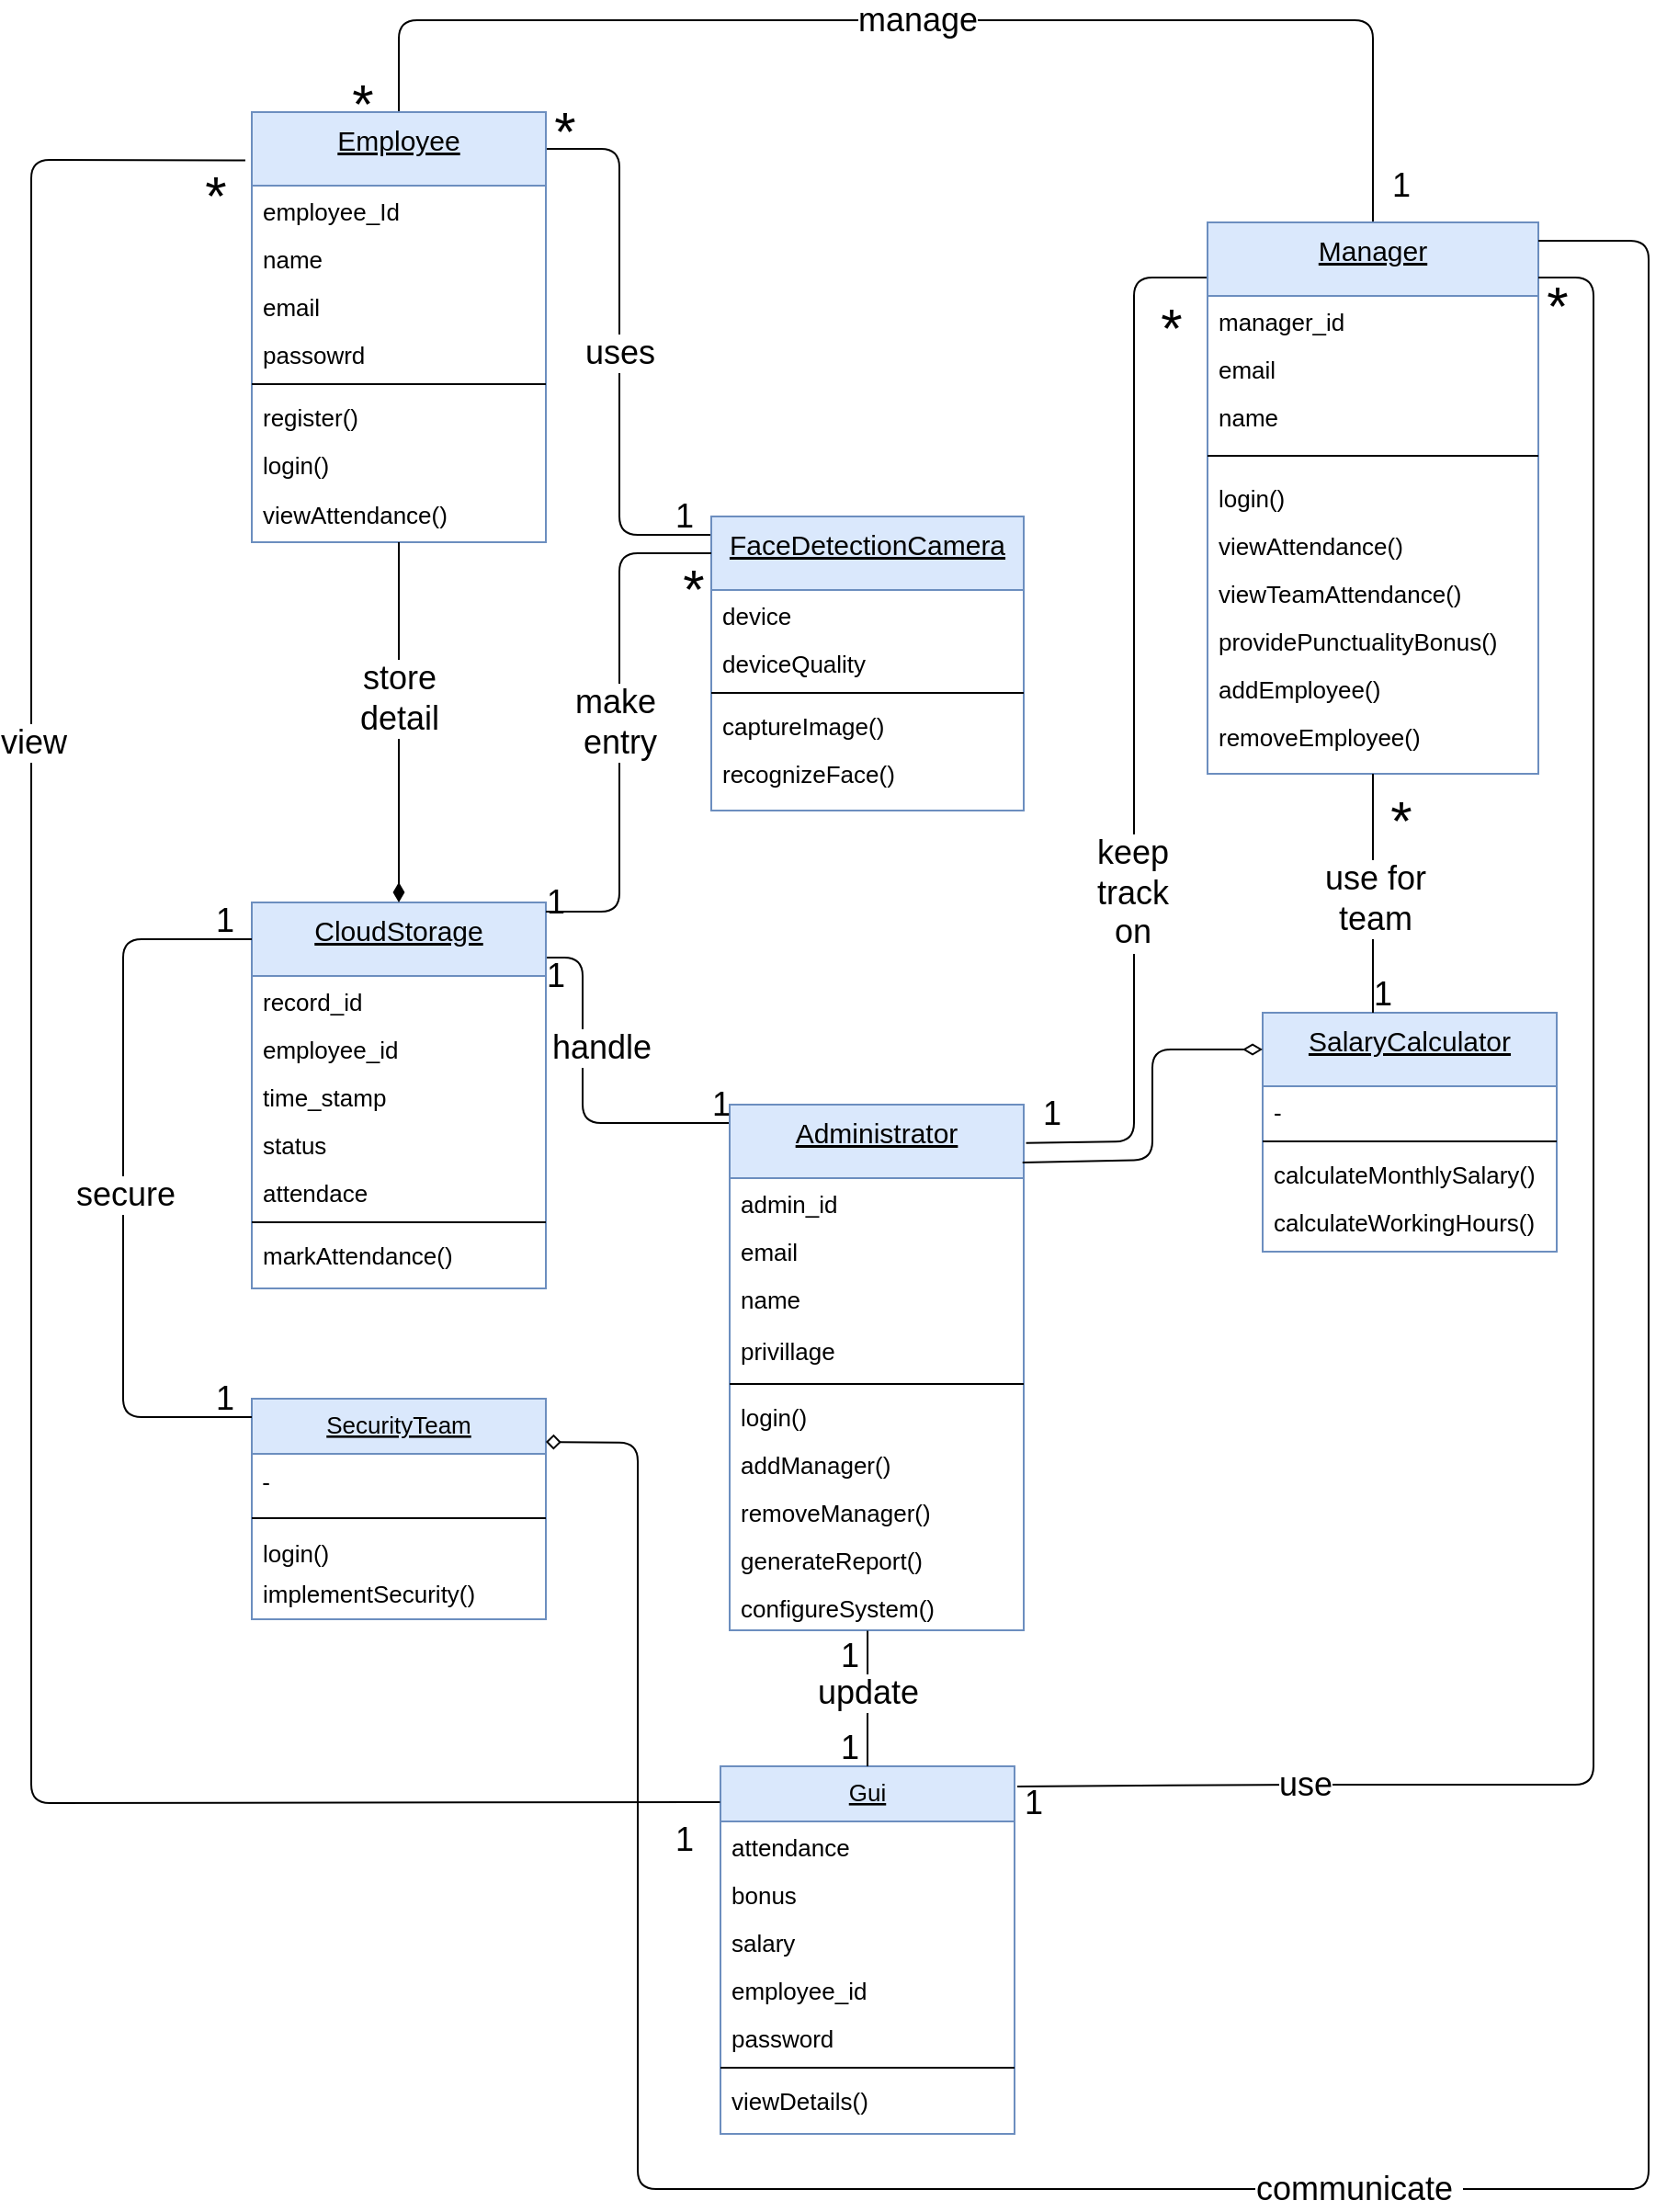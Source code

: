 <mxfile version="20.8.20" type="google"><diagram id="C5RBs43oDa-KdzZeNtuy" name="Page-1"><mxGraphModel grid="1" page="1" gridSize="10" guides="1" tooltips="1" connect="1" arrows="1" fold="1" pageScale="1" pageWidth="827" pageHeight="1169" background="#ffffff" math="0" shadow="0"><root><mxCell id="WIyWlLk6GJQsqaUBKTNV-0"/><mxCell id="WIyWlLk6GJQsqaUBKTNV-1" parent="WIyWlLk6GJQsqaUBKTNV-0"/><mxCell id="lnL8CV8S1yHn7zxwkdvG-71" value="" style="endArrow=none;startArrow=none;endFill=0;startFill=0;endSize=8;html=1;verticalAlign=middle;labelBackgroundColor=none;strokeWidth=1;rounded=1;fontSize=4;fontFamily=Comic Sans MS;" edge="1" parent="WIyWlLk6GJQsqaUBKTNV-1"><mxGeometry width="160" relative="1" as="geometry"><mxPoint x="200" y="40" as="sourcePoint"/><mxPoint x="290" y="250" as="targetPoint"/><Array as="points"><mxPoint x="240" y="40"/><mxPoint x="240" y="250"/></Array></mxGeometry></mxCell><mxCell id="lnL8CV8S1yHn7zxwkdvG-184" value="uses" style="edgeLabel;html=1;align=center;verticalAlign=middle;resizable=0;points=[];fontSize=18;fontFamily=Helvetica;" connectable="0" vertex="1" parent="lnL8CV8S1yHn7zxwkdvG-71"><mxGeometry x="0.003" relative="1" as="geometry"><mxPoint as="offset"/></mxGeometry></mxCell><mxCell id="lnL8CV8S1yHn7zxwkdvG-72" value="&lt;font style=&quot;font-size: 30px;&quot;&gt;*&lt;/font&gt;" style="text;html=1;align=center;verticalAlign=middle;resizable=0;points=[];autosize=1;strokeColor=none;fillColor=none;fontSize=4;" vertex="1" parent="WIyWlLk6GJQsqaUBKTNV-1"><mxGeometry x="190" y="5" width="40" height="50" as="geometry"/></mxCell><mxCell id="lnL8CV8S1yHn7zxwkdvG-77" value="" style="endArrow=none;startArrow=none;endFill=0;startFill=0;endSize=8;html=1;verticalAlign=middle;labelBackgroundColor=none;strokeWidth=1;rounded=1;fontSize=4;fontFamily=Comic Sans MS;exitX=0.5;exitY=0;exitDx=0;exitDy=0;" edge="1" parent="WIyWlLk6GJQsqaUBKTNV-1" source="lnL8CV8S1yHn7zxwkdvG-27"><mxGeometry width="160" relative="1" as="geometry"><mxPoint x="210" y="50" as="sourcePoint"/><mxPoint x="650" y="80" as="targetPoint"/><Array as="points"><mxPoint x="120" y="-30"/><mxPoint x="250" y="-30"/><mxPoint x="390" y="-30"/><mxPoint x="650" y="-30"/></Array></mxGeometry></mxCell><mxCell id="lnL8CV8S1yHn7zxwkdvG-185" value="manage" style="edgeLabel;html=1;align=center;verticalAlign=middle;resizable=0;points=[];fontSize=18;fontFamily=Helvetica;" connectable="0" vertex="1" parent="lnL8CV8S1yHn7zxwkdvG-77"><mxGeometry x="-0.037" relative="1" as="geometry"><mxPoint as="offset"/></mxGeometry></mxCell><mxCell id="lnL8CV8S1yHn7zxwkdvG-78" value="&lt;font style=&quot;font-size: 30px;&quot;&gt;*&lt;/font&gt;" style="text;html=1;align=center;verticalAlign=middle;resizable=0;points=[];autosize=1;strokeColor=none;fillColor=none;fontSize=4;" vertex="1" parent="WIyWlLk6GJQsqaUBKTNV-1"><mxGeometry x="80" y="-10" width="40" height="50" as="geometry"/></mxCell><mxCell id="lnL8CV8S1yHn7zxwkdvG-149" value="&lt;font style=&quot;font-size: 30px;&quot;&gt;*&lt;/font&gt;" style="text;html=1;align=center;verticalAlign=middle;resizable=0;points=[];autosize=1;strokeColor=none;fillColor=none;fontSize=4;" vertex="1" parent="WIyWlLk6GJQsqaUBKTNV-1"><mxGeometry y="40" width="40" height="50" as="geometry"/></mxCell><mxCell id="lnL8CV8S1yHn7zxwkdvG-164" value="" style="endArrow=none;startArrow=none;endFill=0;startFill=0;endSize=8;html=1;verticalAlign=middle;labelBackgroundColor=none;strokeWidth=1;rounded=1;fontSize=4;fontFamily=Comic Sans MS;exitX=1.008;exitY=0.073;exitDx=0;exitDy=0;exitPerimeter=0;" edge="1" parent="WIyWlLk6GJQsqaUBKTNV-1" source="zkfFHV4jXpPFQw0GAbJ--6"><mxGeometry width="160" relative="1" as="geometry"><mxPoint x="210" y="50" as="sourcePoint"/><mxPoint x="560" y="110" as="targetPoint"/><Array as="points"><mxPoint x="520" y="580"/><mxPoint x="520" y="340"/><mxPoint x="520" y="110"/></Array></mxGeometry></mxCell><mxCell id="lnL8CV8S1yHn7zxwkdvG-180" value="keep&lt;br&gt;track&lt;br&gt;on" style="edgeLabel;html=1;align=center;verticalAlign=middle;resizable=0;points=[];fontSize=18;fontFamily=Helvetica;" connectable="0" vertex="1" parent="lnL8CV8S1yHn7zxwkdvG-164"><mxGeometry x="-0.317" y="1" relative="1" as="geometry"><mxPoint as="offset"/></mxGeometry></mxCell><mxCell id="lnL8CV8S1yHn7zxwkdvG-60" value="" style="group" connectable="0" vertex="1" parent="WIyWlLk6GJQsqaUBKTNV-1"><mxGeometry x="40" y="20" width="730" height="1100" as="geometry"/></mxCell><mxCell id="lnL8CV8S1yHn7zxwkdvG-158" value="" style="endArrow=none;startArrow=none;endFill=0;startFill=0;endSize=8;html=1;verticalAlign=middle;labelBackgroundColor=none;strokeWidth=1;rounded=1;fontSize=4;fontFamily=Comic Sans MS;" edge="1" parent="lnL8CV8S1yHn7zxwkdvG-60"><mxGeometry width="160" relative="1" as="geometry"><mxPoint x="160" y="460" as="sourcePoint"/><mxPoint x="260" y="550" as="targetPoint"/><Array as="points"><mxPoint x="180" y="460"/><mxPoint x="180" y="550"/></Array></mxGeometry></mxCell><mxCell id="lnL8CV8S1yHn7zxwkdvG-181" value="handle" style="edgeLabel;html=1;align=center;verticalAlign=middle;resizable=0;points=[];fontSize=18;fontFamily=Helvetica;" connectable="0" vertex="1" parent="lnL8CV8S1yHn7zxwkdvG-158"><mxGeometry x="-0.251" relative="1" as="geometry"><mxPoint x="10" y="-2" as="offset"/></mxGeometry></mxCell><mxCell id="zkfFHV4jXpPFQw0GAbJ--6" value="Administrator" style="swimlane;fontStyle=4;align=center;verticalAlign=top;childLayout=stackLayout;horizontal=1;startSize=40;horizontalStack=0;resizeParent=1;resizeLast=0;collapsible=1;marginBottom=0;rounded=0;shadow=0;strokeWidth=1;fillColor=#dae8fc;strokeColor=#6c8ebf;fontSize=15;" vertex="1" parent="lnL8CV8S1yHn7zxwkdvG-60"><mxGeometry x="260" y="540" width="160" height="286" as="geometry"><mxRectangle x="130" y="380" width="160" height="26" as="alternateBounds"/></mxGeometry></mxCell><mxCell id="zkfFHV4jXpPFQw0GAbJ--7" value="admin_id" style="text;align=left;verticalAlign=top;spacingLeft=4;spacingRight=4;overflow=hidden;rotatable=0;points=[[0,0.5],[1,0.5]];portConstraint=eastwest;fontSize=13;" vertex="1" parent="zkfFHV4jXpPFQw0GAbJ--6"><mxGeometry y="40" width="160" height="26" as="geometry"/></mxCell><mxCell id="lnL8CV8S1yHn7zxwkdvG-39" value="email" style="text;align=left;verticalAlign=top;spacingLeft=4;spacingRight=4;overflow=hidden;rotatable=0;points=[[0,0.5],[1,0.5]];portConstraint=eastwest;fontSize=13;" vertex="1" parent="zkfFHV4jXpPFQw0GAbJ--6"><mxGeometry y="66" width="160" height="26" as="geometry"/></mxCell><mxCell id="zkfFHV4jXpPFQw0GAbJ--8" value="name" style="text;align=left;verticalAlign=top;spacingLeft=4;spacingRight=4;overflow=hidden;rotatable=0;points=[[0,0.5],[1,0.5]];portConstraint=eastwest;rounded=0;shadow=0;html=0;fontSize=13;" vertex="1" parent="zkfFHV4jXpPFQw0GAbJ--6"><mxGeometry y="92" width="160" height="28" as="geometry"/></mxCell><mxCell id="lnL8CV8S1yHn7zxwkdvG-41" value="privillage" style="text;align=left;verticalAlign=top;spacingLeft=4;spacingRight=4;overflow=hidden;rotatable=0;points=[[0,0.5],[1,0.5]];portConstraint=eastwest;rounded=0;shadow=0;html=0;fontSize=13;" vertex="1" parent="zkfFHV4jXpPFQw0GAbJ--6"><mxGeometry y="120" width="160" height="28" as="geometry"/></mxCell><mxCell id="zkfFHV4jXpPFQw0GAbJ--9" value="" style="line;html=1;strokeWidth=1;align=left;verticalAlign=middle;spacingTop=-1;spacingLeft=3;spacingRight=3;rotatable=0;labelPosition=right;points=[];portConstraint=eastwest;fontSize=13;" vertex="1" parent="zkfFHV4jXpPFQw0GAbJ--6"><mxGeometry y="148" width="160" height="8" as="geometry"/></mxCell><mxCell id="zkfFHV4jXpPFQw0GAbJ--10" value="login()" style="text;align=left;verticalAlign=top;spacingLeft=4;spacingRight=4;overflow=hidden;rotatable=0;points=[[0,0.5],[1,0.5]];portConstraint=eastwest;fontStyle=0;fontSize=13;" vertex="1" parent="zkfFHV4jXpPFQw0GAbJ--6"><mxGeometry y="156" width="160" height="26" as="geometry"/></mxCell><mxCell id="lnL8CV8S1yHn7zxwkdvG-43" value="addManager()" style="text;align=left;verticalAlign=top;spacingLeft=4;spacingRight=4;overflow=hidden;rotatable=0;points=[[0,0.5],[1,0.5]];portConstraint=eastwest;fontStyle=0;fontSize=13;" vertex="1" parent="zkfFHV4jXpPFQw0GAbJ--6"><mxGeometry y="182" width="160" height="26" as="geometry"/></mxCell><mxCell id="lnL8CV8S1yHn7zxwkdvG-44" value="removeManager()" style="text;align=left;verticalAlign=top;spacingLeft=4;spacingRight=4;overflow=hidden;rotatable=0;points=[[0,0.5],[1,0.5]];portConstraint=eastwest;fontStyle=0;fontSize=13;" vertex="1" parent="zkfFHV4jXpPFQw0GAbJ--6"><mxGeometry y="208" width="160" height="26" as="geometry"/></mxCell><mxCell id="lnL8CV8S1yHn7zxwkdvG-42" value="generateReport()" style="text;align=left;verticalAlign=top;spacingLeft=4;spacingRight=4;overflow=hidden;rotatable=0;points=[[0,0.5],[1,0.5]];portConstraint=eastwest;fontStyle=0;fontSize=13;" vertex="1" parent="zkfFHV4jXpPFQw0GAbJ--6"><mxGeometry y="234" width="160" height="26" as="geometry"/></mxCell><mxCell id="zkfFHV4jXpPFQw0GAbJ--11" value="configureSystem()" style="text;align=left;verticalAlign=top;spacingLeft=4;spacingRight=4;overflow=hidden;rotatable=0;points=[[0,0.5],[1,0.5]];portConstraint=eastwest;fontSize=13;" vertex="1" parent="zkfFHV4jXpPFQw0GAbJ--6"><mxGeometry y="260" width="160" height="26" as="geometry"/></mxCell><mxCell id="zkfFHV4jXpPFQw0GAbJ--13" value="Manager" style="swimlane;fontStyle=4;align=center;verticalAlign=top;childLayout=stackLayout;horizontal=1;startSize=40;horizontalStack=0;resizeParent=1;resizeLast=0;collapsible=1;marginBottom=0;rounded=0;shadow=0;strokeWidth=1;fillColor=#dae8fc;strokeColor=#6c8ebf;fontSize=15;" vertex="1" parent="lnL8CV8S1yHn7zxwkdvG-60"><mxGeometry x="520" y="60" width="180" height="300" as="geometry"><mxRectangle x="340" y="380" width="170" height="26" as="alternateBounds"/></mxGeometry></mxCell><mxCell id="zkfFHV4jXpPFQw0GAbJ--14" value="manager_id" style="text;align=left;verticalAlign=top;spacingLeft=4;spacingRight=4;overflow=hidden;rotatable=0;points=[[0,0.5],[1,0.5]];portConstraint=eastwest;fontSize=13;" vertex="1" parent="zkfFHV4jXpPFQw0GAbJ--13"><mxGeometry y="40" width="180" height="26" as="geometry"/></mxCell><mxCell id="lnL8CV8S1yHn7zxwkdvG-50" value="email" style="text;align=left;verticalAlign=top;spacingLeft=4;spacingRight=4;overflow=hidden;rotatable=0;points=[[0,0.5],[1,0.5]];portConstraint=eastwest;fontSize=13;" vertex="1" parent="zkfFHV4jXpPFQw0GAbJ--13"><mxGeometry y="66" width="180" height="26" as="geometry"/></mxCell><mxCell id="lnL8CV8S1yHn7zxwkdvG-51" value="name" style="text;align=left;verticalAlign=top;spacingLeft=4;spacingRight=4;overflow=hidden;rotatable=0;points=[[0,0.5],[1,0.5]];portConstraint=eastwest;fontSize=13;" vertex="1" parent="zkfFHV4jXpPFQw0GAbJ--13"><mxGeometry y="92" width="180" height="26" as="geometry"/></mxCell><mxCell id="zkfFHV4jXpPFQw0GAbJ--15" value="" style="line;html=1;strokeWidth=1;align=left;verticalAlign=middle;spacingTop=-1;spacingLeft=3;spacingRight=3;rotatable=0;labelPosition=right;points=[];portConstraint=eastwest;fontSize=13;" vertex="1" parent="zkfFHV4jXpPFQw0GAbJ--13"><mxGeometry y="118" width="180" height="18" as="geometry"/></mxCell><mxCell id="lnL8CV8S1yHn7zxwkdvG-52" value="login()" style="text;align=left;verticalAlign=top;spacingLeft=4;spacingRight=4;overflow=hidden;rotatable=0;points=[[0,0.5],[1,0.5]];portConstraint=eastwest;fontSize=13;" vertex="1" parent="zkfFHV4jXpPFQw0GAbJ--13"><mxGeometry y="136" width="180" height="26" as="geometry"/></mxCell><mxCell id="lnL8CV8S1yHn7zxwkdvG-53" value="viewAttendance()" style="text;align=left;verticalAlign=top;spacingLeft=4;spacingRight=4;overflow=hidden;rotatable=0;points=[[0,0.5],[1,0.5]];portConstraint=eastwest;fontSize=13;" vertex="1" parent="zkfFHV4jXpPFQw0GAbJ--13"><mxGeometry y="162" width="180" height="26" as="geometry"/></mxCell><mxCell id="lnL8CV8S1yHn7zxwkdvG-54" value="viewTeamAttendance()" style="text;align=left;verticalAlign=top;spacingLeft=4;spacingRight=4;overflow=hidden;rotatable=0;points=[[0,0.5],[1,0.5]];portConstraint=eastwest;fontSize=13;" vertex="1" parent="zkfFHV4jXpPFQw0GAbJ--13"><mxGeometry y="188" width="180" height="26" as="geometry"/></mxCell><mxCell id="lnL8CV8S1yHn7zxwkdvG-55" value="providePunctualityBonus()" style="text;align=left;verticalAlign=top;spacingLeft=4;spacingRight=4;overflow=hidden;rotatable=0;points=[[0,0.5],[1,0.5]];portConstraint=eastwest;fontSize=13;" vertex="1" parent="zkfFHV4jXpPFQw0GAbJ--13"><mxGeometry y="214" width="180" height="26" as="geometry"/></mxCell><mxCell id="lnL8CV8S1yHn7zxwkdvG-162" value="addEmployee()" style="text;align=left;verticalAlign=top;spacingLeft=4;spacingRight=4;overflow=hidden;rotatable=0;points=[[0,0.5],[1,0.5]];portConstraint=eastwest;fontSize=13;" vertex="1" parent="zkfFHV4jXpPFQw0GAbJ--13"><mxGeometry y="240" width="180" height="26" as="geometry"/></mxCell><mxCell id="lnL8CV8S1yHn7zxwkdvG-163" value="removeEmployee()" style="text;align=left;verticalAlign=top;spacingLeft=4;spacingRight=4;overflow=hidden;rotatable=0;points=[[0,0.5],[1,0.5]];portConstraint=eastwest;fontSize=13;" vertex="1" parent="zkfFHV4jXpPFQw0GAbJ--13"><mxGeometry y="266" width="180" height="26" as="geometry"/></mxCell><mxCell id="zkfFHV4jXpPFQw0GAbJ--17" value="FaceDetectionCamera" style="swimlane;fontStyle=4;align=center;verticalAlign=top;childLayout=stackLayout;horizontal=1;startSize=40;horizontalStack=0;resizeParent=1;resizeLast=0;collapsible=1;marginBottom=0;rounded=0;shadow=0;strokeWidth=1;fillColor=#dae8fc;strokeColor=#6c8ebf;fontSize=15;" vertex="1" parent="lnL8CV8S1yHn7zxwkdvG-60"><mxGeometry x="250" y="220" width="170" height="160" as="geometry"><mxRectangle x="550" y="140" width="160" height="26" as="alternateBounds"/></mxGeometry></mxCell><mxCell id="zkfFHV4jXpPFQw0GAbJ--18" value="device" style="text;align=left;verticalAlign=top;spacingLeft=4;spacingRight=4;overflow=hidden;rotatable=0;points=[[0,0.5],[1,0.5]];portConstraint=eastwest;fontSize=13;" vertex="1" parent="zkfFHV4jXpPFQw0GAbJ--17"><mxGeometry y="40" width="170" height="26" as="geometry"/></mxCell><mxCell id="zkfFHV4jXpPFQw0GAbJ--19" value="deviceQuality" style="text;align=left;verticalAlign=top;spacingLeft=4;spacingRight=4;overflow=hidden;rotatable=0;points=[[0,0.5],[1,0.5]];portConstraint=eastwest;rounded=0;shadow=0;html=0;fontSize=13;" vertex="1" parent="zkfFHV4jXpPFQw0GAbJ--17"><mxGeometry y="66" width="170" height="26" as="geometry"/></mxCell><mxCell id="zkfFHV4jXpPFQw0GAbJ--23" value="" style="line;html=1;strokeWidth=1;align=left;verticalAlign=middle;spacingTop=-1;spacingLeft=3;spacingRight=3;rotatable=0;labelPosition=right;points=[];portConstraint=eastwest;fontSize=13;" vertex="1" parent="zkfFHV4jXpPFQw0GAbJ--17"><mxGeometry y="92" width="170" height="8" as="geometry"/></mxCell><mxCell id="zkfFHV4jXpPFQw0GAbJ--24" value="captureImage()" style="text;align=left;verticalAlign=top;spacingLeft=4;spacingRight=4;overflow=hidden;rotatable=0;points=[[0,0.5],[1,0.5]];portConstraint=eastwest;fontSize=13;" vertex="1" parent="zkfFHV4jXpPFQw0GAbJ--17"><mxGeometry y="100" width="170" height="26" as="geometry"/></mxCell><mxCell id="zkfFHV4jXpPFQw0GAbJ--25" value="recognizeFace()" style="text;align=left;verticalAlign=top;spacingLeft=4;spacingRight=4;overflow=hidden;rotatable=0;points=[[0,0.5],[1,0.5]];portConstraint=eastwest;fontSize=13;" vertex="1" parent="zkfFHV4jXpPFQw0GAbJ--17"><mxGeometry y="126" width="170" height="26" as="geometry"/></mxCell><mxCell id="lnL8CV8S1yHn7zxwkdvG-0" value="CloudStorage" style="swimlane;fontStyle=4;align=center;verticalAlign=top;childLayout=stackLayout;horizontal=1;startSize=40;horizontalStack=0;resizeParent=1;resizeLast=0;collapsible=1;marginBottom=0;rounded=0;shadow=0;strokeWidth=1;fillColor=#dae8fc;strokeColor=#6c8ebf;fontSize=15;" vertex="1" parent="lnL8CV8S1yHn7zxwkdvG-60"><mxGeometry y="430" width="160" height="210" as="geometry"><mxRectangle x="550" y="140" width="160" height="26" as="alternateBounds"/></mxGeometry></mxCell><mxCell id="lnL8CV8S1yHn7zxwkdvG-1" value="record_id" style="text;align=left;verticalAlign=top;spacingLeft=4;spacingRight=4;overflow=hidden;rotatable=0;points=[[0,0.5],[1,0.5]];portConstraint=eastwest;fontSize=13;" vertex="1" parent="lnL8CV8S1yHn7zxwkdvG-0"><mxGeometry y="40" width="160" height="26" as="geometry"/></mxCell><mxCell id="lnL8CV8S1yHn7zxwkdvG-2" value="employee_id" style="text;align=left;verticalAlign=top;spacingLeft=4;spacingRight=4;overflow=hidden;rotatable=0;points=[[0,0.5],[1,0.5]];portConstraint=eastwest;rounded=0;shadow=0;html=0;fontSize=13;" vertex="1" parent="lnL8CV8S1yHn7zxwkdvG-0"><mxGeometry y="66" width="160" height="26" as="geometry"/></mxCell><mxCell id="lnL8CV8S1yHn7zxwkdvG-3" value="time_stamp" style="text;align=left;verticalAlign=top;spacingLeft=4;spacingRight=4;overflow=hidden;rotatable=0;points=[[0,0.5],[1,0.5]];portConstraint=eastwest;rounded=0;shadow=0;html=0;fontSize=13;" vertex="1" parent="lnL8CV8S1yHn7zxwkdvG-0"><mxGeometry y="92" width="160" height="26" as="geometry"/></mxCell><mxCell id="lnL8CV8S1yHn7zxwkdvG-4" value="status" style="text;align=left;verticalAlign=top;spacingLeft=4;spacingRight=4;overflow=hidden;rotatable=0;points=[[0,0.5],[1,0.5]];portConstraint=eastwest;rounded=0;shadow=0;html=0;fontSize=13;" vertex="1" parent="lnL8CV8S1yHn7zxwkdvG-0"><mxGeometry y="118" width="160" height="26" as="geometry"/></mxCell><mxCell id="lnL8CV8S1yHn7zxwkdvG-5" value="attendace" style="text;align=left;verticalAlign=top;spacingLeft=4;spacingRight=4;overflow=hidden;rotatable=0;points=[[0,0.5],[1,0.5]];portConstraint=eastwest;rounded=0;shadow=0;html=0;fontSize=13;" vertex="1" parent="lnL8CV8S1yHn7zxwkdvG-0"><mxGeometry y="144" width="160" height="26" as="geometry"/></mxCell><mxCell id="lnL8CV8S1yHn7zxwkdvG-6" value="" style="line;html=1;strokeWidth=1;align=left;verticalAlign=middle;spacingTop=-1;spacingLeft=3;spacingRight=3;rotatable=0;labelPosition=right;points=[];portConstraint=eastwest;fontSize=13;" vertex="1" parent="lnL8CV8S1yHn7zxwkdvG-0"><mxGeometry y="170" width="160" height="8" as="geometry"/></mxCell><mxCell id="lnL8CV8S1yHn7zxwkdvG-7" value="markAttendance()" style="text;align=left;verticalAlign=top;spacingLeft=4;spacingRight=4;overflow=hidden;rotatable=0;points=[[0,0.5],[1,0.5]];portConstraint=eastwest;fontSize=13;" vertex="1" parent="lnL8CV8S1yHn7zxwkdvG-0"><mxGeometry y="178" width="160" height="26" as="geometry"/></mxCell><mxCell id="lnL8CV8S1yHn7zxwkdvG-12" value="Gui" style="swimlane;fontStyle=4;align=center;verticalAlign=top;childLayout=stackLayout;horizontal=1;startSize=30;horizontalStack=0;resizeParent=1;resizeLast=0;collapsible=1;marginBottom=0;rounded=0;shadow=0;strokeWidth=1;fillColor=#dae8fc;strokeColor=#6c8ebf;fontSize=13;" vertex="1" parent="lnL8CV8S1yHn7zxwkdvG-60"><mxGeometry x="255" y="900" width="160" height="200" as="geometry"><mxRectangle x="130" y="380" width="160" height="26" as="alternateBounds"/></mxGeometry></mxCell><mxCell id="lnL8CV8S1yHn7zxwkdvG-57" value="attendance" style="text;align=left;verticalAlign=top;spacingLeft=4;spacingRight=4;overflow=hidden;rotatable=0;points=[[0,0.5],[1,0.5]];portConstraint=eastwest;fontSize=13;" vertex="1" parent="lnL8CV8S1yHn7zxwkdvG-12"><mxGeometry y="30" width="160" height="26" as="geometry"/></mxCell><mxCell id="lnL8CV8S1yHn7zxwkdvG-58" value="bonus" style="text;align=left;verticalAlign=top;spacingLeft=4;spacingRight=4;overflow=hidden;rotatable=0;points=[[0,0.5],[1,0.5]];portConstraint=eastwest;fontSize=13;" vertex="1" parent="lnL8CV8S1yHn7zxwkdvG-12"><mxGeometry y="56" width="160" height="26" as="geometry"/></mxCell><mxCell id="lnL8CV8S1yHn7zxwkdvG-59" value="salary" style="text;align=left;verticalAlign=top;spacingLeft=4;spacingRight=4;overflow=hidden;rotatable=0;points=[[0,0.5],[1,0.5]];portConstraint=eastwest;fontSize=13;" vertex="1" parent="lnL8CV8S1yHn7zxwkdvG-12"><mxGeometry y="82" width="160" height="26" as="geometry"/></mxCell><mxCell id="lnL8CV8S1yHn7zxwkdvG-13" value="employee_id" style="text;align=left;verticalAlign=top;spacingLeft=4;spacingRight=4;overflow=hidden;rotatable=0;points=[[0,0.5],[1,0.5]];portConstraint=eastwest;fontSize=13;" vertex="1" parent="lnL8CV8S1yHn7zxwkdvG-12"><mxGeometry y="108" width="160" height="26" as="geometry"/></mxCell><mxCell id="lnL8CV8S1yHn7zxwkdvG-14" value="password" style="text;align=left;verticalAlign=top;spacingLeft=4;spacingRight=4;overflow=hidden;rotatable=0;points=[[0,0.5],[1,0.5]];portConstraint=eastwest;rounded=0;shadow=0;html=0;fontSize=13;" vertex="1" parent="lnL8CV8S1yHn7zxwkdvG-12"><mxGeometry y="134" width="160" height="26" as="geometry"/></mxCell><mxCell id="lnL8CV8S1yHn7zxwkdvG-15" value="" style="line;html=1;strokeWidth=1;align=left;verticalAlign=middle;spacingTop=-1;spacingLeft=3;spacingRight=3;rotatable=0;labelPosition=right;points=[];portConstraint=eastwest;fontSize=13;" vertex="1" parent="lnL8CV8S1yHn7zxwkdvG-12"><mxGeometry y="160" width="160" height="8" as="geometry"/></mxCell><mxCell id="lnL8CV8S1yHn7zxwkdvG-17" value="viewDetails()" style="text;align=left;verticalAlign=top;spacingLeft=4;spacingRight=4;overflow=hidden;rotatable=0;points=[[0,0.5],[1,0.5]];portConstraint=eastwest;fontSize=13;" vertex="1" parent="lnL8CV8S1yHn7zxwkdvG-12"><mxGeometry y="168" width="160" height="26" as="geometry"/></mxCell><mxCell id="lnL8CV8S1yHn7zxwkdvG-18" value="SalaryCalculator" style="swimlane;fontStyle=4;align=center;verticalAlign=top;childLayout=stackLayout;horizontal=1;startSize=40;horizontalStack=0;resizeParent=1;resizeLast=0;collapsible=1;marginBottom=0;rounded=0;shadow=0;strokeWidth=1;fillColor=#dae8fc;strokeColor=#6c8ebf;fontSize=15;" vertex="1" parent="lnL8CV8S1yHn7zxwkdvG-60"><mxGeometry x="550" y="490" width="160" height="130" as="geometry"><mxRectangle x="550" y="140" width="160" height="26" as="alternateBounds"/></mxGeometry></mxCell><mxCell id="lnL8CV8S1yHn7zxwkdvG-19" value="-" style="text;align=left;verticalAlign=top;spacingLeft=4;spacingRight=4;overflow=hidden;rotatable=0;points=[[0,0.5],[1,0.5]];portConstraint=eastwest;fontSize=13;" vertex="1" parent="lnL8CV8S1yHn7zxwkdvG-18"><mxGeometry y="40" width="160" height="26" as="geometry"/></mxCell><mxCell id="lnL8CV8S1yHn7zxwkdvG-24" value="" style="line;html=1;strokeWidth=1;align=left;verticalAlign=middle;spacingTop=-1;spacingLeft=3;spacingRight=3;rotatable=0;labelPosition=right;points=[];portConstraint=eastwest;fontSize=13;" vertex="1" parent="lnL8CV8S1yHn7zxwkdvG-18"><mxGeometry y="66" width="160" height="8" as="geometry"/></mxCell><mxCell id="lnL8CV8S1yHn7zxwkdvG-25" value="calculateMonthlySalary()" style="text;align=left;verticalAlign=top;spacingLeft=4;spacingRight=4;overflow=hidden;rotatable=0;points=[[0,0.5],[1,0.5]];portConstraint=eastwest;fontSize=13;" vertex="1" parent="lnL8CV8S1yHn7zxwkdvG-18"><mxGeometry y="74" width="160" height="26" as="geometry"/></mxCell><mxCell id="lnL8CV8S1yHn7zxwkdvG-56" value="calculateWorkingHours()" style="text;align=left;verticalAlign=top;spacingLeft=4;spacingRight=4;overflow=hidden;rotatable=0;points=[[0,0.5],[1,0.5]];portConstraint=eastwest;fontSize=13;" vertex="1" parent="lnL8CV8S1yHn7zxwkdvG-18"><mxGeometry y="100" width="160" height="26" as="geometry"/></mxCell><mxCell id="lnL8CV8S1yHn7zxwkdvG-27" value="Employee" style="swimlane;fontStyle=4;align=center;verticalAlign=top;childLayout=stackLayout;horizontal=1;startSize=40;horizontalStack=0;resizeParent=1;resizeLast=0;collapsible=1;marginBottom=0;rounded=0;shadow=0;strokeWidth=1;fillColor=#dae8fc;strokeColor=#6c8ebf;fontSize=15;" vertex="1" parent="lnL8CV8S1yHn7zxwkdvG-60"><mxGeometry width="160" height="234" as="geometry"><mxRectangle x="550" y="140" width="160" height="26" as="alternateBounds"/></mxGeometry></mxCell><mxCell id="lnL8CV8S1yHn7zxwkdvG-28" value="employee_Id" style="text;align=left;verticalAlign=top;spacingLeft=4;spacingRight=4;overflow=hidden;rotatable=0;points=[[0,0.5],[1,0.5]];portConstraint=eastwest;fontSize=13;" vertex="1" parent="lnL8CV8S1yHn7zxwkdvG-27"><mxGeometry y="40" width="160" height="26" as="geometry"/></mxCell><mxCell id="lnL8CV8S1yHn7zxwkdvG-29" value="name" style="text;align=left;verticalAlign=top;spacingLeft=4;spacingRight=4;overflow=hidden;rotatable=0;points=[[0,0.5],[1,0.5]];portConstraint=eastwest;rounded=0;shadow=0;html=0;fontSize=13;" vertex="1" parent="lnL8CV8S1yHn7zxwkdvG-27"><mxGeometry y="66" width="160" height="26" as="geometry"/></mxCell><mxCell id="lnL8CV8S1yHn7zxwkdvG-30" value="email" style="text;align=left;verticalAlign=top;spacingLeft=4;spacingRight=4;overflow=hidden;rotatable=0;points=[[0,0.5],[1,0.5]];portConstraint=eastwest;rounded=0;shadow=0;html=0;fontSize=13;" vertex="1" parent="lnL8CV8S1yHn7zxwkdvG-27"><mxGeometry y="92" width="160" height="26" as="geometry"/></mxCell><mxCell id="lnL8CV8S1yHn7zxwkdvG-31" value="passowrd" style="text;align=left;verticalAlign=top;spacingLeft=4;spacingRight=4;overflow=hidden;rotatable=0;points=[[0,0.5],[1,0.5]];portConstraint=eastwest;rounded=0;shadow=0;html=0;fontSize=13;" vertex="1" parent="lnL8CV8S1yHn7zxwkdvG-27"><mxGeometry y="118" width="160" height="26" as="geometry"/></mxCell><mxCell id="lnL8CV8S1yHn7zxwkdvG-33" value="" style="line;html=1;strokeWidth=1;align=left;verticalAlign=middle;spacingTop=-1;spacingLeft=3;spacingRight=3;rotatable=0;labelPosition=right;points=[];portConstraint=eastwest;fontSize=13;" vertex="1" parent="lnL8CV8S1yHn7zxwkdvG-27"><mxGeometry y="144" width="160" height="8" as="geometry"/></mxCell><mxCell id="lnL8CV8S1yHn7zxwkdvG-34" value="register()" style="text;align=left;verticalAlign=top;spacingLeft=4;spacingRight=4;overflow=hidden;rotatable=0;points=[[0,0.5],[1,0.5]];portConstraint=eastwest;fontSize=13;" vertex="1" parent="lnL8CV8S1yHn7zxwkdvG-27"><mxGeometry y="152" width="160" height="26" as="geometry"/></mxCell><mxCell id="lnL8CV8S1yHn7zxwkdvG-35" value="login()" style="text;align=left;verticalAlign=top;spacingLeft=4;spacingRight=4;overflow=hidden;rotatable=0;points=[[0,0.5],[1,0.5]];portConstraint=eastwest;fontSize=13;" vertex="1" parent="lnL8CV8S1yHn7zxwkdvG-27"><mxGeometry y="178" width="160" height="26" as="geometry"/></mxCell><mxCell id="lnL8CV8S1yHn7zxwkdvG-36" value="&lt;div style=&quot;&quot;&gt;&lt;span style=&quot;background-color: initial;&quot;&gt;viewAttendance()&lt;/span&gt;&lt;/div&gt;" style="text;html=1;strokeColor=none;fillColor=none;align=left;verticalAlign=middle;whiteSpace=wrap;rounded=0;fontSize=13;spacingLeft=4;" vertex="1" parent="lnL8CV8S1yHn7zxwkdvG-27"><mxGeometry y="204" width="160" height="30" as="geometry"/></mxCell><mxCell id="lnL8CV8S1yHn7zxwkdvG-73" value="&lt;font style=&quot;font-size: 18px;&quot;&gt;1&lt;/font&gt;" style="text;html=1;align=center;verticalAlign=middle;resizable=0;points=[];autosize=1;strokeColor=none;fillColor=none;fontSize=30;" vertex="1" parent="lnL8CV8S1yHn7zxwkdvG-60"><mxGeometry x="220" y="190" width="30" height="50" as="geometry"/></mxCell><mxCell id="lnL8CV8S1yHn7zxwkdvG-75" value="" style="endArrow=none;startArrow=diamondThin;endFill=0;startFill=1;html=1;verticalAlign=bottom;labelBackgroundColor=none;strokeWidth=1;startSize=8;endSize=8;rounded=0;fontSize=18;entryX=0.5;entryY=1;entryDx=0;entryDy=0;exitX=0.5;exitY=0;exitDx=0;exitDy=0;" edge="1" parent="lnL8CV8S1yHn7zxwkdvG-60" source="lnL8CV8S1yHn7zxwkdvG-0" target="lnL8CV8S1yHn7zxwkdvG-36"><mxGeometry width="160" relative="1" as="geometry"><mxPoint x="70" y="430" as="sourcePoint"/><mxPoint x="230" y="210" as="targetPoint"/></mxGeometry></mxCell><mxCell id="lnL8CV8S1yHn7zxwkdvG-183" value="store&lt;br&gt;detail" style="edgeLabel;html=1;align=center;verticalAlign=middle;resizable=0;points=[];fontSize=18;fontFamily=Helvetica;" connectable="0" vertex="1" parent="lnL8CV8S1yHn7zxwkdvG-75"><mxGeometry x="0.136" relative="1" as="geometry"><mxPoint as="offset"/></mxGeometry></mxCell><mxCell id="lnL8CV8S1yHn7zxwkdvG-145" value="&lt;font style=&quot;font-size: 18px;&quot;&gt;1&lt;/font&gt;" style="text;html=1;align=center;verticalAlign=middle;resizable=0;points=[];autosize=1;strokeColor=none;fillColor=none;fontSize=30;" vertex="1" parent="lnL8CV8S1yHn7zxwkdvG-60"><mxGeometry x="610" y="10" width="30" height="50" as="geometry"/></mxCell><mxCell id="lnL8CV8S1yHn7zxwkdvG-159" value="&lt;font style=&quot;font-size: 18px;&quot;&gt;1&lt;/font&gt;" style="text;html=1;align=center;verticalAlign=middle;resizable=0;points=[];autosize=1;strokeColor=none;fillColor=none;fontSize=30;" vertex="1" parent="lnL8CV8S1yHn7zxwkdvG-60"><mxGeometry x="150" y="440" width="30" height="50" as="geometry"/></mxCell><mxCell id="lnL8CV8S1yHn7zxwkdvG-166" value="&lt;font style=&quot;font-size: 18px;&quot;&gt;1&lt;/font&gt;" style="text;html=1;align=center;verticalAlign=middle;resizable=0;points=[];autosize=1;strokeColor=none;fillColor=none;fontSize=30;" vertex="1" parent="lnL8CV8S1yHn7zxwkdvG-60"><mxGeometry x="420" y="515" width="30" height="50" as="geometry"/></mxCell><mxCell id="lnL8CV8S1yHn7zxwkdvG-167" value="&lt;font style=&quot;font-size: 30px;&quot;&gt;*&lt;/font&gt;" style="text;html=1;align=center;verticalAlign=middle;resizable=0;points=[];autosize=1;strokeColor=none;fillColor=none;fontSize=4;" vertex="1" parent="lnL8CV8S1yHn7zxwkdvG-60"><mxGeometry x="480" y="92" width="40" height="50" as="geometry"/></mxCell><mxCell id="lnL8CV8S1yHn7zxwkdvG-169" value="" style="endArrow=diamondThin;startArrow=none;endFill=0;startFill=0;endSize=8;html=1;verticalAlign=middle;labelBackgroundColor=none;strokeWidth=1;rounded=1;fontSize=4;fontFamily=Comic Sans MS;exitX=0.996;exitY=0.11;exitDx=0;exitDy=0;exitPerimeter=0;" edge="1" parent="lnL8CV8S1yHn7zxwkdvG-60" source="zkfFHV4jXpPFQw0GAbJ--6"><mxGeometry width="160" relative="1" as="geometry"><mxPoint x="460" y="580" as="sourcePoint"/><mxPoint x="550" y="510" as="targetPoint"/><Array as="points"><mxPoint x="490" y="570"/><mxPoint x="490" y="510"/><mxPoint x="540" y="510"/></Array></mxGeometry></mxCell><mxCell id="lnL8CV8S1yHn7zxwkdvG-174" value="&lt;font style=&quot;font-size: 18px;&quot;&gt;1&lt;/font&gt;" style="text;html=1;align=center;verticalAlign=middle;resizable=0;points=[];autosize=1;strokeColor=none;fillColor=none;fontSize=30;" vertex="1" parent="lnL8CV8S1yHn7zxwkdvG-60"><mxGeometry x="240" y="510" width="30" height="50" as="geometry"/></mxCell><mxCell id="lnL8CV8S1yHn7zxwkdvG-175" value="" style="endArrow=none;startArrow=none;endFill=0;startFill=0;endSize=8;html=1;verticalAlign=middle;labelBackgroundColor=none;strokeWidth=1;rounded=1;fontSize=4;fontFamily=Comic Sans MS;exitX=0.5;exitY=0;exitDx=0;exitDy=0;entryX=0.469;entryY=1.011;entryDx=0;entryDy=0;entryPerimeter=0;" edge="1" parent="lnL8CV8S1yHn7zxwkdvG-60" source="lnL8CV8S1yHn7zxwkdvG-12" target="zkfFHV4jXpPFQw0GAbJ--11"><mxGeometry width="160" relative="1" as="geometry"><mxPoint x="160" y="861" as="sourcePoint"/><mxPoint x="330" y="820" as="targetPoint"/><Array as="points"/></mxGeometry></mxCell><mxCell id="lnL8CV8S1yHn7zxwkdvG-179" value="update" style="edgeLabel;html=1;align=center;verticalAlign=middle;resizable=0;points=[];fontSize=18;fontFamily=Helvetica;" connectable="0" vertex="1" parent="lnL8CV8S1yHn7zxwkdvG-175"><mxGeometry x="-0.008" y="3" relative="1" as="geometry"><mxPoint x="3" y="-4" as="offset"/></mxGeometry></mxCell><mxCell id="lnL8CV8S1yHn7zxwkdvG-177" value="&lt;font style=&quot;font-size: 18px;&quot;&gt;1&lt;/font&gt;" style="text;html=1;align=center;verticalAlign=middle;resizable=0;points=[];autosize=1;strokeColor=none;fillColor=none;fontSize=30;" vertex="1" parent="lnL8CV8S1yHn7zxwkdvG-60"><mxGeometry x="310" y="810" width="30" height="50" as="geometry"/></mxCell><mxCell id="lnL8CV8S1yHn7zxwkdvG-178" value="&lt;font style=&quot;font-size: 18px;&quot;&gt;1&lt;/font&gt;" style="text;html=1;align=center;verticalAlign=middle;resizable=0;points=[];autosize=1;strokeColor=none;fillColor=none;fontSize=30;" vertex="1" parent="lnL8CV8S1yHn7zxwkdvG-60"><mxGeometry x="310" y="860" width="30" height="50" as="geometry"/></mxCell><mxCell id="lnL8CV8S1yHn7zxwkdvG-187" value="" style="endArrow=none;startArrow=none;endFill=0;startFill=0;endSize=8;html=1;verticalAlign=middle;labelBackgroundColor=none;strokeWidth=1;rounded=1;fontSize=4;fontFamily=Comic Sans MS;entryX=0;entryY=0.125;entryDx=0;entryDy=0;entryPerimeter=0;" edge="1" parent="lnL8CV8S1yHn7zxwkdvG-60" target="zkfFHV4jXpPFQw0GAbJ--17"><mxGeometry width="160" relative="1" as="geometry"><mxPoint x="160" y="435" as="sourcePoint"/><mxPoint x="250" y="645" as="targetPoint"/><Array as="points"><mxPoint x="200" y="435"/><mxPoint x="200" y="240"/></Array></mxGeometry></mxCell><mxCell id="lnL8CV8S1yHn7zxwkdvG-188" value="make&amp;nbsp;&lt;br&gt;entry" style="edgeLabel;html=1;align=center;verticalAlign=middle;resizable=0;points=[];fontSize=18;fontFamily=Helvetica;" connectable="0" vertex="1" parent="lnL8CV8S1yHn7zxwkdvG-187"><mxGeometry x="0.003" relative="1" as="geometry"><mxPoint as="offset"/></mxGeometry></mxCell><mxCell id="lnL8CV8S1yHn7zxwkdvG-189" value="&lt;font style=&quot;font-size: 18px;&quot;&gt;1&lt;/font&gt;" style="text;html=1;align=center;verticalAlign=middle;resizable=0;points=[];autosize=1;strokeColor=none;fillColor=none;fontSize=30;" vertex="1" parent="lnL8CV8S1yHn7zxwkdvG-60"><mxGeometry x="150" y="400" width="30" height="50" as="geometry"/></mxCell><mxCell id="lnL8CV8S1yHn7zxwkdvG-190" value="&lt;font style=&quot;font-size: 30px;&quot;&gt;*&lt;/font&gt;" style="text;html=1;align=center;verticalAlign=middle;resizable=0;points=[];autosize=1;strokeColor=none;fillColor=none;fontSize=4;" vertex="1" parent="lnL8CV8S1yHn7zxwkdvG-60"><mxGeometry x="220" y="234" width="40" height="50" as="geometry"/></mxCell><mxCell id="lnL8CV8S1yHn7zxwkdvG-9" value="SecurityTeam" style="swimlane;fontStyle=4;align=center;verticalAlign=top;childLayout=stackLayout;horizontal=1;startSize=30;horizontalStack=0;resizeParent=1;resizeLast=0;collapsible=1;marginBottom=0;rounded=0;shadow=0;strokeWidth=1;fillColor=#dae8fc;strokeColor=#6c8ebf;fontSize=13;" vertex="1" parent="lnL8CV8S1yHn7zxwkdvG-60"><mxGeometry y="700" width="160" height="120" as="geometry"><mxRectangle x="340" y="380" width="170" height="26" as="alternateBounds"/></mxGeometry></mxCell><mxCell id="lnL8CV8S1yHn7zxwkdvG-48" value="&amp;nbsp;-" style="text;html=1;align=left;verticalAlign=middle;resizable=0;points=[];autosize=1;strokeColor=none;fillColor=none;fontSize=13;" vertex="1" parent="lnL8CV8S1yHn7zxwkdvG-9"><mxGeometry y="30" width="160" height="30" as="geometry"/></mxCell><mxCell id="lnL8CV8S1yHn7zxwkdvG-11" value="" style="line;html=1;strokeWidth=1;align=left;verticalAlign=middle;spacingTop=-1;spacingLeft=3;spacingRight=3;rotatable=0;labelPosition=right;points=[];portConstraint=eastwest;fontSize=13;" vertex="1" parent="lnL8CV8S1yHn7zxwkdvG-9"><mxGeometry y="60" width="160" height="10" as="geometry"/></mxCell><mxCell id="lnL8CV8S1yHn7zxwkdvG-46" value="login()" style="text;align=left;verticalAlign=top;spacingLeft=4;spacingRight=4;overflow=hidden;rotatable=0;points=[[0,0.5],[1,0.5]];portConstraint=eastwest;fontSize=13;" vertex="1" parent="lnL8CV8S1yHn7zxwkdvG-9"><mxGeometry y="70" width="160" height="22" as="geometry"/></mxCell><mxCell id="lnL8CV8S1yHn7zxwkdvG-49" value="implementSecurity()" style="text;align=left;verticalAlign=top;spacingLeft=4;spacingRight=4;overflow=hidden;rotatable=0;points=[[0,0.5],[1,0.5]];portConstraint=eastwest;fontSize=13;" vertex="1" parent="lnL8CV8S1yHn7zxwkdvG-9"><mxGeometry y="92" width="160" height="22" as="geometry"/></mxCell><mxCell id="lnL8CV8S1yHn7zxwkdvG-148" value="" style="endArrow=none;startArrow=none;endFill=0;startFill=0;endSize=8;html=1;verticalAlign=middle;labelBackgroundColor=none;strokeWidth=1;rounded=1;fontSize=4;fontFamily=Comic Sans MS;exitX=-0.022;exitY=0.112;exitDx=0;exitDy=0;exitPerimeter=0;entryX=1.158;entryY=0.189;entryDx=0;entryDy=0;entryPerimeter=0;" edge="1" parent="lnL8CV8S1yHn7zxwkdvG-60" source="lnL8CV8S1yHn7zxwkdvG-27" target="lnL8CV8S1yHn7zxwkdvG-151"><mxGeometry width="160" relative="1" as="geometry"><mxPoint x="90" y="10" as="sourcePoint"/><mxPoint y="880" as="targetPoint"/><Array as="points"><mxPoint x="-120" y="26"/><mxPoint x="-120" y="270"/><mxPoint x="-120" y="560"/><mxPoint x="-120" y="920"/></Array></mxGeometry></mxCell><mxCell id="lnL8CV8S1yHn7zxwkdvG-182" value="view" style="edgeLabel;html=1;align=center;verticalAlign=middle;resizable=0;points=[];fontSize=18;fontFamily=Helvetica;" connectable="0" vertex="1" parent="lnL8CV8S1yHn7zxwkdvG-148"><mxGeometry x="0.043" y="1" relative="1" as="geometry"><mxPoint y="-289" as="offset"/></mxGeometry></mxCell><mxCell id="lnL8CV8S1yHn7zxwkdvG-151" value="&lt;font style=&quot;font-size: 18px;&quot;&gt;1&lt;/font&gt;" style="text;html=1;align=center;verticalAlign=middle;resizable=0;points=[];autosize=1;strokeColor=none;fillColor=none;fontSize=30;" vertex="1" parent="lnL8CV8S1yHn7zxwkdvG-60"><mxGeometry x="220" y="910" width="30" height="50" as="geometry"/></mxCell><mxCell id="lnL8CV8S1yHn7zxwkdvG-195" value="" style="endArrow=none;startArrow=diamond;endFill=0;startFill=0;endSize=8;html=1;verticalAlign=middle;labelBackgroundColor=none;strokeWidth=1;rounded=1;fontSize=4;fontFamily=Comic Sans MS;exitX=1;exitY=0.196;exitDx=0;exitDy=0;exitPerimeter=0;" edge="1" parent="lnL8CV8S1yHn7zxwkdvG-60" source="lnL8CV8S1yHn7zxwkdvG-9"><mxGeometry width="160" relative="1" as="geometry"><mxPoint x="60" y="1130" as="sourcePoint"/><mxPoint x="700" y="70" as="targetPoint"/><Array as="points"><mxPoint x="210" y="724"/><mxPoint x="210" y="1130"/><mxPoint x="760" y="1130"/><mxPoint x="760" y="70"/></Array></mxGeometry></mxCell><mxCell id="lnL8CV8S1yHn7zxwkdvG-196" value="communicate&amp;nbsp;" style="edgeLabel;html=1;align=center;verticalAlign=middle;resizable=0;points=[];fontSize=18;fontFamily=Helvetica;" connectable="0" vertex="1" parent="lnL8CV8S1yHn7zxwkdvG-195"><mxGeometry x="-0.317" y="1" relative="1" as="geometry"><mxPoint x="122" y="1" as="offset"/></mxGeometry></mxCell><mxCell id="lnL8CV8S1yHn7zxwkdvG-199" value="&lt;font style=&quot;font-size: 30px;&quot;&gt;*&lt;/font&gt;" style="text;html=1;align=center;verticalAlign=middle;resizable=0;points=[];autosize=1;strokeColor=none;fillColor=none;fontSize=4;" vertex="1" parent="lnL8CV8S1yHn7zxwkdvG-60"><mxGeometry x="690" y="80" width="40" height="50" as="geometry"/></mxCell><mxCell id="lnL8CV8S1yHn7zxwkdvG-200" value="&lt;font style=&quot;font-size: 18px;&quot;&gt;1&lt;/font&gt;" style="text;html=1;align=center;verticalAlign=middle;resizable=0;points=[];autosize=1;strokeColor=none;fillColor=none;fontSize=30;" vertex="1" parent="lnL8CV8S1yHn7zxwkdvG-60"><mxGeometry x="410" y="890" width="30" height="50" as="geometry"/></mxCell><mxCell id="lnL8CV8S1yHn7zxwkdvG-202" value="" style="endArrow=none;startArrow=none;endFill=0;startFill=0;endSize=8;html=1;verticalAlign=middle;labelBackgroundColor=none;strokeWidth=1;rounded=1;fontSize=4;fontFamily=Comic Sans MS;exitX=0.5;exitY=1;exitDx=0;exitDy=0;" edge="1" parent="lnL8CV8S1yHn7zxwkdvG-60" source="zkfFHV4jXpPFQw0GAbJ--13"><mxGeometry width="160" relative="1" as="geometry"><mxPoint x="660" y="390" as="sourcePoint"/><mxPoint x="610" y="490" as="targetPoint"/><Array as="points"><mxPoint x="610" y="420"/></Array></mxGeometry></mxCell><mxCell id="lnL8CV8S1yHn7zxwkdvG-203" value="use for&lt;br&gt;team" style="edgeLabel;html=1;align=center;verticalAlign=middle;resizable=0;points=[];fontSize=18;fontFamily=Helvetica;" connectable="0" vertex="1" parent="lnL8CV8S1yHn7zxwkdvG-202"><mxGeometry x="0.043" y="1" relative="1" as="geometry"><mxPoint as="offset"/></mxGeometry></mxCell><mxCell id="lnL8CV8S1yHn7zxwkdvG-204" value="&lt;font style=&quot;font-size: 18px;&quot;&gt;1&lt;/font&gt;" style="text;html=1;align=center;verticalAlign=middle;resizable=0;points=[];autosize=1;strokeColor=none;fillColor=none;fontSize=30;" vertex="1" parent="lnL8CV8S1yHn7zxwkdvG-60"><mxGeometry x="600" y="450" width="30" height="50" as="geometry"/></mxCell><mxCell id="lnL8CV8S1yHn7zxwkdvG-205" value="&lt;font style=&quot;font-size: 30px;&quot;&gt;*&lt;/font&gt;" style="text;html=1;align=center;verticalAlign=middle;resizable=0;points=[];autosize=1;strokeColor=none;fillColor=none;fontSize=4;" vertex="1" parent="lnL8CV8S1yHn7zxwkdvG-60"><mxGeometry x="605" y="360" width="40" height="50" as="geometry"/></mxCell><mxCell id="lnL8CV8S1yHn7zxwkdvG-191" value="" style="endArrow=none;startArrow=none;endFill=0;startFill=0;endSize=8;html=1;verticalAlign=middle;labelBackgroundColor=none;strokeWidth=1;rounded=1;fontSize=4;fontFamily=Comic Sans MS;" edge="1" parent="WIyWlLk6GJQsqaUBKTNV-1"><mxGeometry width="160" relative="1" as="geometry"><mxPoint x="40" y="470" as="sourcePoint"/><mxPoint x="40" y="730" as="targetPoint"/><Array as="points"><mxPoint x="-30" y="470"/><mxPoint x="-30" y="690"/><mxPoint x="-30" y="730"/></Array></mxGeometry></mxCell><mxCell id="lnL8CV8S1yHn7zxwkdvG-192" value="secure" style="edgeLabel;html=1;align=center;verticalAlign=middle;resizable=0;points=[];fontSize=18;fontFamily=Helvetica;" connectable="0" vertex="1" parent="lnL8CV8S1yHn7zxwkdvG-191"><mxGeometry x="0.043" y="1" relative="1" as="geometry"><mxPoint as="offset"/></mxGeometry></mxCell><mxCell id="lnL8CV8S1yHn7zxwkdvG-193" value="&lt;font style=&quot;font-size: 18px;&quot;&gt;1&lt;/font&gt;" style="text;html=1;align=center;verticalAlign=middle;resizable=0;points=[];autosize=1;strokeColor=none;fillColor=none;fontSize=30;" vertex="1" parent="WIyWlLk6GJQsqaUBKTNV-1"><mxGeometry x="10" y="430" width="30" height="50" as="geometry"/></mxCell><mxCell id="lnL8CV8S1yHn7zxwkdvG-194" value="&lt;font style=&quot;font-size: 18px;&quot;&gt;1&lt;/font&gt;" style="text;html=1;align=center;verticalAlign=middle;resizable=0;points=[];autosize=1;strokeColor=none;fillColor=none;fontSize=30;" vertex="1" parent="WIyWlLk6GJQsqaUBKTNV-1"><mxGeometry x="10" y="690" width="30" height="50" as="geometry"/></mxCell><mxCell id="lnL8CV8S1yHn7zxwkdvG-197" value="" style="endArrow=none;startArrow=none;endFill=0;startFill=0;endSize=8;html=1;verticalAlign=middle;labelBackgroundColor=none;strokeWidth=1;rounded=1;fontSize=4;fontFamily=Comic Sans MS;exitX=1.009;exitY=0.055;exitDx=0;exitDy=0;exitPerimeter=0;" edge="1" parent="WIyWlLk6GJQsqaUBKTNV-1" source="lnL8CV8S1yHn7zxwkdvG-12"><mxGeometry width="160" relative="1" as="geometry"><mxPoint x="210" y="754" as="sourcePoint"/><mxPoint x="740" y="110" as="targetPoint"/><Array as="points"><mxPoint x="600" y="930"/><mxPoint x="670" y="930"/><mxPoint x="770" y="930"/><mxPoint x="770" y="700"/><mxPoint x="770" y="110"/></Array></mxGeometry></mxCell><mxCell id="lnL8CV8S1yHn7zxwkdvG-201" value="use" style="edgeLabel;html=1;align=center;verticalAlign=middle;resizable=0;points=[];fontSize=18;fontFamily=Helvetica;" connectable="0" vertex="1" parent="lnL8CV8S1yHn7zxwkdvG-197"><mxGeometry x="-0.731" relative="1" as="geometry"><mxPoint as="offset"/></mxGeometry></mxCell></root></mxGraphModel></diagram></mxfile>